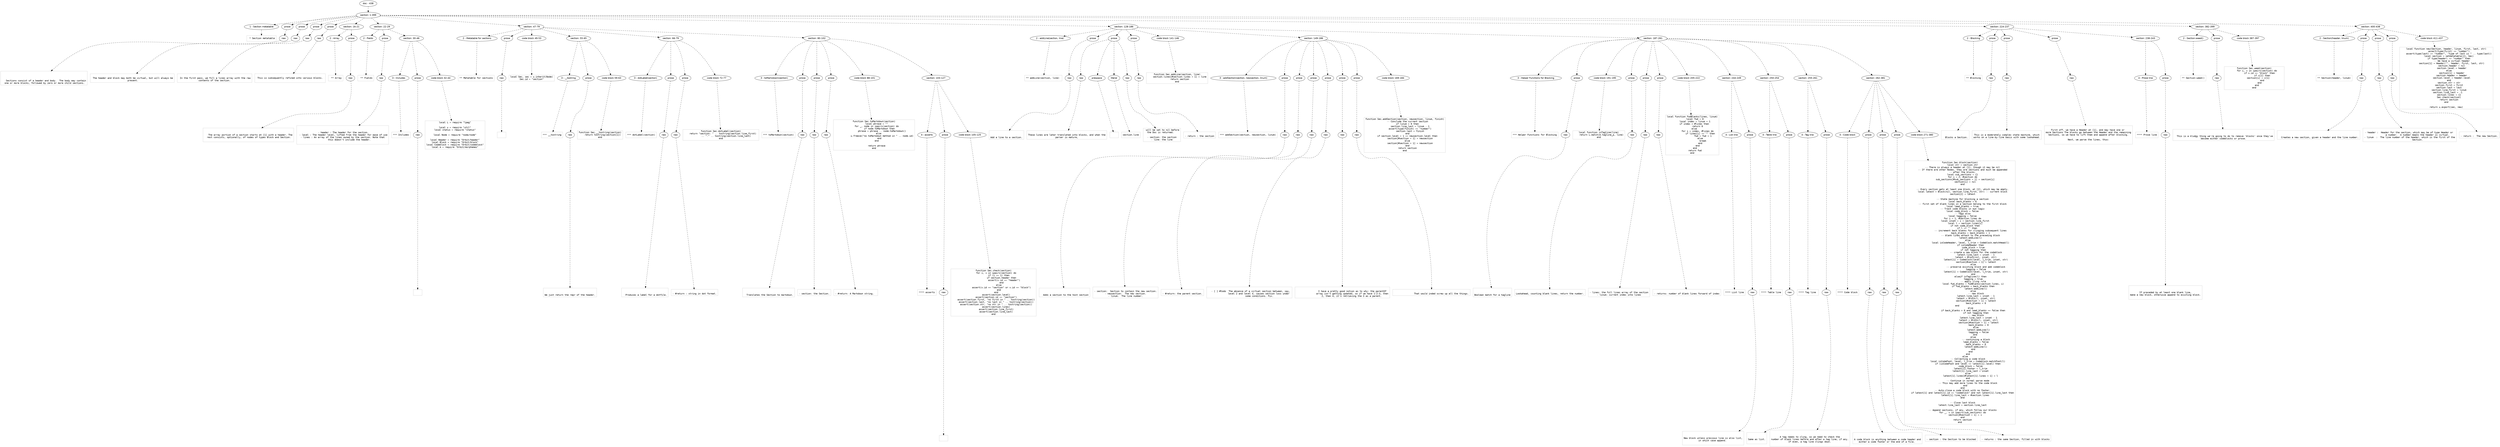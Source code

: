 digraph lpegNode {

node [fontname=Helvetica]
edge [style=dashed]

doc_0 [label="doc - 438"]


doc_0 -> { section_1}
{rank=same; section_1}

section_1 [label="section: 1-399"]


// END RANK doc_0

section_1 -> { header_2 prose_3 prose_4 prose_5 prose_6 section_7 section_8 section_9 section_10 section_11 section_12 section_13}
{rank=same; header_2 prose_3 prose_4 prose_5 prose_6 section_7 section_8 section_9 section_10 section_11 section_12 section_13}

header_2 [label="1 : Section metatable"]

prose_3 [label="prose"]

prose_4 [label="prose"]

prose_5 [label="prose"]

prose_6 [label="prose"]

section_7 [label="section: 16-21"]

section_8 [label="section: 22-29"]

section_9 [label="section: 47-79"]

section_10 [label="section: 128-186"]

section_11 [label="section: 224-237"]

section_12 [label="section: 382-399"]

section_13 [label="section: 400-438"]


// END RANK section_1

header_2 -> leaf_14
leaf_14  [color=Gray,shape=rectangle,fontname=Inconsolata,label=" * Section metatable"]
// END RANK header_2

prose_3 -> { raw_15}
{rank=same; raw_15}

raw_15 [label="raw"]


// END RANK prose_3

raw_15 -> leaf_16
leaf_16  [color=Gray,shape=rectangle,fontname=Inconsolata,label="


   Sections consist of a header and body.  The body may contain
 one or more blocks, followed by zero or more child sections.
"]
// END RANK raw_15

prose_4 -> { raw_17}
{rank=same; raw_17}

raw_17 [label="raw"]


// END RANK prose_4

raw_17 -> leaf_18
leaf_18  [color=Gray,shape=rectangle,fontname=Inconsolata,label="
 The header and block may both be virtual, but will always be
 present.
"]
// END RANK raw_17

prose_5 -> { raw_19}
{rank=same; raw_19}

raw_19 [label="raw"]


// END RANK prose_5

raw_19 -> leaf_20
leaf_20  [color=Gray,shape=rectangle,fontname=Inconsolata,label="
 In the first pass, we fill a lines array with the raw
 contents of the section. 
"]
// END RANK raw_19

prose_6 -> { raw_21}
{rank=same; raw_21}

raw_21 [label="raw"]


// END RANK prose_6

raw_21 -> leaf_22
leaf_22  [color=Gray,shape=rectangle,fontname=Inconsolata,label="
 This is subsequently refined into various blocks. 

"]
// END RANK raw_21

section_7 -> { header_23 prose_24}
{rank=same; header_23 prose_24}

header_23 [label="2 : Array"]

prose_24 [label="prose"]


// END RANK section_7

header_23 -> leaf_25
leaf_25  [color=Gray,shape=rectangle,fontname=Inconsolata,label=" ** Array"]
// END RANK header_23

prose_24 -> { raw_26}
{rank=same; raw_26}

raw_26 [label="raw"]


// END RANK prose_24

raw_26 -> leaf_27
leaf_27  [color=Gray,shape=rectangle,fontname=Inconsolata,label="

   The array portion of a section starts at [1] with a header. The
 rest consists, optionally, of nodes of types Block and Section.

"]
// END RANK raw_26

section_8 -> { header_28 prose_29 section_30}
{rank=same; header_28 prose_29 section_30}

header_28 [label="2 : Fields"]

prose_29 [label="prose"]

section_30 [label="section: 30-46"]


// END RANK section_8

header_28 -> leaf_31
leaf_31  [color=Gray,shape=rectangle,fontname=Inconsolata,label=" ** Fields"]
// END RANK header_28

prose_29 -> { raw_32}
{rank=same; raw_32}

raw_32 [label="raw"]


// END RANK prose_29

raw_32 -> leaf_33
leaf_33  [color=Gray,shape=rectangle,fontname=Inconsolata,label="

 - header : The header for the section.
 - level : The header level, lifted from the header for ease of use
 - lines : An array of the lines owned by the section. Note that 
           this doesn't include the header. 

"]
// END RANK raw_32

section_30 -> { header_34 prose_35 codeblock_36}
{rank=same; header_34 prose_35 codeblock_36}

header_34 [label="3 : Includes"]

prose_35 [label="prose"]

codeblock_36 [label="code block 32-44"]


// END RANK section_30

header_34 -> leaf_37
leaf_37  [color=Gray,shape=rectangle,fontname=Inconsolata,label="*** Includes"]
// END RANK header_34

prose_35 -> { raw_38}
{rank=same; raw_38}

raw_38 [label="raw"]


// END RANK prose_35

raw_38 -> leaf_39
leaf_39  [color=Gray,shape=rectangle,fontname=Inconsolata,label="
"]
// END RANK raw_38

codeblock_36 -> leaf_40
leaf_40  [color=Gray,shape=rectangle,fontname=Inconsolata,label="local L = require \"lpeg\"

local u = require \"util\"
local status = require \"status\"

local Node = require \"node/node\"

local Header = require \"Orbit/header\"
local Block = require \"Orbit/block\"
local Codeblock = require \"Orbit/codeblock\"
local m = require \"Orbit/morphemes\""]
// END RANK codeblock_36

section_9 -> { header_41 prose_42 codeblock_43 section_44 section_45 section_46}
{rank=same; header_41 prose_42 codeblock_43 section_44 section_45 section_46}

header_41 [label="2 : Metatable for sections"]

prose_42 [label="prose"]

codeblock_43 [label="code block 49-53"]

section_44 [label="section: 55-65"]

section_45 [label="section: 66-79"]

section_46 [label="section: 80-102"]


// END RANK section_9

header_41 -> leaf_47
leaf_47  [color=Gray,shape=rectangle,fontname=Inconsolata,label="** Metatable for sections"]
// END RANK header_41

prose_42 -> { raw_48}
{rank=same; raw_48}

raw_48 [label="raw"]


// END RANK prose_42

raw_48 -> leaf_49
leaf_49  [color=Gray,shape=rectangle,fontname=Inconsolata,label="
"]
// END RANK raw_48

codeblock_43 -> leaf_50
leaf_50  [color=Gray,shape=rectangle,fontname=Inconsolata,label="local Sec, sec = u.inherit(Node)
Sec.id = \"section\"
"]
// END RANK codeblock_43

section_44 -> { header_51 prose_52 codeblock_53}
{rank=same; header_51 prose_52 codeblock_53}

header_51 [label="3 : __tostring"]

prose_52 [label="prose"]

codeblock_53 [label="code block 59-63"]


// END RANK section_44

header_51 -> leaf_54
leaf_54  [color=Gray,shape=rectangle,fontname=Inconsolata,label="*** __tostring"]
// END RANK header_51

prose_52 -> { raw_55}
{rank=same; raw_55}

raw_55 [label="raw"]


// END RANK prose_52

raw_55 -> leaf_56
leaf_56  [color=Gray,shape=rectangle,fontname=Inconsolata,label="

We just return the repr of the header.
"]
// END RANK raw_55

codeblock_53 -> leaf_57
leaf_57  [color=Gray,shape=rectangle,fontname=Inconsolata,label="function Sec.__tostring(section)
    return tostring(section[1])
end"]
// END RANK codeblock_53

section_45 -> { header_58 prose_59 prose_60 codeblock_61}
{rank=same; header_58 prose_59 prose_60 codeblock_61}

header_58 [label="3 : dotLabel(section)"]

prose_59 [label="prose"]

prose_60 [label="prose"]

codeblock_61 [label="code block 72-77"]


// END RANK section_45

header_58 -> leaf_62
leaf_62  [color=Gray,shape=rectangle,fontname=Inconsolata,label="*** dotLabel(section)"]
// END RANK header_58

prose_59 -> { raw_63}
{rank=same; raw_63}

raw_63 [label="raw"]


// END RANK prose_59

raw_63 -> leaf_64
leaf_64  [color=Gray,shape=rectangle,fontname=Inconsolata,label="

  Produces a label for a dotfile.
"]
// END RANK raw_63

prose_60 -> { raw_65}
{rank=same; raw_65}

raw_65 [label="raw"]


// END RANK prose_60

raw_65 -> leaf_66
leaf_66  [color=Gray,shape=rectangle,fontname=Inconsolata,label="
- #return : string in dot format.
"]
// END RANK raw_65

codeblock_61 -> leaf_67
leaf_67  [color=Gray,shape=rectangle,fontname=Inconsolata,label="function Sec.dotLabel(section)
    return \"section: \" .. tostring(section.line_first) 
        .. \"-\" .. tostring(section.line_last)
end"]
// END RANK codeblock_61

section_46 -> { header_68 prose_69 prose_70 prose_71 codeblock_72 section_73}
{rank=same; header_68 prose_69 prose_70 prose_71 codeblock_72 section_73}

header_68 [label="3 : toMarkdown(section)"]

prose_69 [label="prose"]

prose_70 [label="prose"]

prose_71 [label="prose"]

codeblock_72 [label="code block 88-101"]

section_73 [label="section: 103-127"]


// END RANK section_46

header_68 -> leaf_74
leaf_74  [color=Gray,shape=rectangle,fontname=Inconsolata,label="*** toMarkdown(section)"]
// END RANK header_68

prose_69 -> { raw_75}
{rank=same; raw_75}

raw_75 [label="raw"]


// END RANK prose_69

raw_75 -> leaf_76
leaf_76  [color=Gray,shape=rectangle,fontname=Inconsolata,label="

  Translates the Section to markdown.
"]
// END RANK raw_75

prose_70 -> { raw_77}
{rank=same; raw_77}

raw_77 [label="raw"]


// END RANK prose_70

raw_77 -> leaf_78
leaf_78  [color=Gray,shape=rectangle,fontname=Inconsolata,label="
- section: the Section.
"]
// END RANK raw_77

prose_71 -> { raw_79}
{rank=same; raw_79}

raw_79 [label="raw"]


// END RANK prose_71

raw_79 -> leaf_80
leaf_80  [color=Gray,shape=rectangle,fontname=Inconsolata,label="
- #return: A Markdown string.  
"]
// END RANK raw_79

codeblock_72 -> leaf_81
leaf_81  [color=Gray,shape=rectangle,fontname=Inconsolata,label="function Sec.toMarkdown(section)
    local phrase = \"\"
    for _, node in ipairs(section) do
        if node.toMarkdown then
            phrase = phrase .. node:toMarkdown()
        else 
            u.freeze(\"no toMarkdown method in \" .. node.id)
        end
    end

    return phrase
end"]
// END RANK codeblock_72

section_73 -> { header_82 prose_83 codeblock_84}
{rank=same; header_82 prose_83 codeblock_84}

header_82 [label="4 : asserts"]

prose_83 [label="prose"]

codeblock_84 [label="code block 105-125"]


// END RANK section_73

header_82 -> leaf_85
leaf_85  [color=Gray,shape=rectangle,fontname=Inconsolata,label="**** asserts"]
// END RANK header_82

prose_83 -> { raw_86}
{rank=same; raw_86}

raw_86 [label="raw"]


// END RANK prose_83

raw_86 -> leaf_87
leaf_87  [color=Gray,shape=rectangle,fontname=Inconsolata,label="
"]
// END RANK raw_86

codeblock_84 -> leaf_88
leaf_88  [color=Gray,shape=rectangle,fontname=Inconsolata,label="function Sec.check(section)
    for i, v in ipairs(section) do
        if (i == 1) then
            if section.header then
                assert(v.id == \"header\")
            end
        else
            assert(v.id == \"section\" or v.id == \"block\")
        end
    end
    assert(section.level)
    assert(section.id == \"section\")
    assert(section.first, \"no first in \" .. tostring(section))
    assert(section.last, \"no last in \" .. tostring(section))
    assert(section.str, \"no str in \" .. tostring(section))
    assert(section.lines)
    assert(section.line_first)
    assert(section.line_last)
end"]
// END RANK codeblock_84

section_10 -> { header_89 prose_90 prose_91 prose_92 codeblock_93 section_94 section_95}
{rank=same; header_89 prose_90 prose_91 prose_92 codeblock_93 section_94 section_95}

header_89 [label="2 : addLine(section, line) "]

prose_90 [label="prose"]

prose_91 [label="prose"]

prose_92 [label="prose"]

codeblock_93 [label="code block 141-146"]

section_94 [label="section: 149-186"]

section_95 [label="section: 187-261"]


// END RANK section_10

header_89 -> leaf_96
leaf_96  [color=Gray,shape=rectangle,fontname=Inconsolata,label="** addLine(section, line) "]
// END RANK header_89

prose_90 -> { raw_97}
{rank=same; raw_97}

raw_97 [label="raw"]


// END RANK prose_90

raw_97 -> leaf_98
leaf_98  [color=Gray,shape=rectangle,fontname=Inconsolata,label="

Add a line to a section.
"]
// END RANK raw_97

prose_91 -> { raw_99 prespace_100 literal_101 raw_102}
{rank=same; raw_99 prespace_100 literal_101 raw_102}

raw_99 [label="raw"]

prespace_100 [label="prespace"]

literal_101 [label="literal"]

raw_102 [label="raw"]


// END RANK prose_91

raw_99 -> leaf_103
leaf_103  [color=Gray,shape=rectangle,fontname=Inconsolata,label="
These lines are later translated into blocks, and when the
parser is mature,"]
// END RANK raw_99

prespace_100 -> leaf_104
leaf_104  [color=Gray,shape=rectangle,fontname=Inconsolata,label=" "]
// END RANK prespace_100

literal_101 -> leaf_105
leaf_105  [color=Gray,shape=rectangle,fontname=Inconsolata,label="section.line"]
// END RANK literal_101

raw_102 -> leaf_106
leaf_106  [color=Gray,shape=rectangle,fontname=Inconsolata,label=" will be set to nil before
the Doc is returned.  
 
- section: the section
- line: the line
"]
// END RANK raw_102

prose_92 -> { raw_107}
{rank=same; raw_107}

raw_107 [label="raw"]


// END RANK prose_92

raw_107 -> leaf_108
leaf_108  [color=Gray,shape=rectangle,fontname=Inconsolata,label="
- return : the section
"]
// END RANK raw_107

codeblock_93 -> leaf_109
leaf_109  [color=Gray,shape=rectangle,fontname=Inconsolata,label="function Sec.addLine(section, line)
    section.lines[#section.lines + 1] = line
    return section
end"]
// END RANK codeblock_93

section_94 -> { header_110 prose_111 prose_112 prose_113 prose_114 prose_115 prose_116 codeblock_117}
{rank=same; header_110 prose_111 prose_112 prose_113 prose_114 prose_115 prose_116 codeblock_117}

header_110 [label="3 : addSection(section, newsection, linum)"]

prose_111 [label="prose"]

prose_112 [label="prose"]

prose_113 [label="prose"]

prose_114 [label="prose"]

prose_115 [label="prose"]

prose_116 [label="prose"]

codeblock_117 [label="code block 169-184"]


// END RANK section_94

header_110 -> leaf_118
leaf_118  [color=Gray,shape=rectangle,fontname=Inconsolata,label="*** addSection(section, newsection, linum)"]
// END RANK header_110

prose_111 -> { raw_119}
{rank=same; raw_119}

raw_119 [label="raw"]


// END RANK prose_111

raw_119 -> leaf_120
leaf_120  [color=Gray,shape=rectangle,fontname=Inconsolata,label="

  Adds a section to the host section
"]
// END RANK raw_119

prose_112 -> { raw_121}
{rank=same; raw_121}

raw_121 [label="raw"]


// END RANK prose_112

raw_121 -> leaf_122
leaf_122  [color=Gray,shape=rectangle,fontname=Inconsolata,label="
- section:  Section to contain the new section.
- newsection:  The new section.
- linum:  The line number.
"]
// END RANK raw_121

prose_113 -> { raw_123}
{rank=same; raw_123}

raw_123 [label="raw"]


// END RANK prose_113

raw_123 -> leaf_124
leaf_124  [color=Gray,shape=rectangle,fontname=Inconsolata,label="
- #return: the parent section.
"]
// END RANK raw_123

prose_114 -> { raw_125}
{rank=same; raw_125}

raw_125 [label="raw"]


// END RANK prose_114

raw_125 -> leaf_126
leaf_126  [color=Gray,shape=rectangle,fontname=Inconsolata,label="
  - [ ] #todo  The absence of a virtual section between, say,
               level 2 and level 4, causes section loss under 
               some conditions. Fix.
"]
// END RANK raw_125

prose_115 -> { raw_127}
{rank=same; raw_127}

raw_127 [label="raw"]


// END RANK prose_115

raw_127 -> leaf_128
leaf_128  [color=Gray,shape=rectangle,fontname=Inconsolata,label="
               I have a pretty good notion as to why: the parentOf
               array isn't getting updated, so if we have 1:2:3, then
               2, then 4, it's retrieving the 3 as a parent. 
"]
// END RANK raw_127

prose_116 -> { raw_129}
{rank=same; raw_129}

raw_129 [label="raw"]


// END RANK prose_116

raw_129 -> leaf_130
leaf_130  [color=Gray,shape=rectangle,fontname=Inconsolata,label="
               That would inded screw up all the things.
"]
// END RANK raw_129

codeblock_117 -> leaf_131
leaf_131  [color=Gray,shape=rectangle,fontname=Inconsolata,label="function Sec.addSection(section, newsection, linum, finish)
    -- Conclude the current section
    if linum > 0 then
        section.line_last = linum - 1
        assert(type(finish) == \"number\")
        section.last = finish
    end
    if section.level + 1 == newsection.level then
        section[#section + 1] = newsection
    else
        section[#section + 1] = newsection
    end
    return section
end"]
// END RANK codeblock_117

section_95 -> { header_132 prose_133 codeblock_134 prose_135 prose_136 prose_137 codeblock_138 section_139 section_140 section_141 section_142}
{rank=same; header_132 prose_133 codeblock_134 prose_135 prose_136 prose_137 codeblock_138 section_139 section_140 section_141 section_142}

header_132 [label="3 : Helper Functions for Blocking"]

prose_133 [label="prose"]

codeblock_134 [label="code block 191-195"]

prose_135 [label="prose"]

prose_136 [label="prose"]

prose_137 [label="prose"]

codeblock_138 [label="code block 205-222"]

section_139 [label="section: 244-249"]

section_140 [label="section: 250-254"]

section_141 [label="section: 255-261"]

section_142 [label="section: 262-381"]


// END RANK section_95

header_132 -> leaf_143
leaf_143  [color=Gray,shape=rectangle,fontname=Inconsolata,label="*** Helper Functions for Blocking"]
// END RANK header_132

prose_133 -> { raw_144}
{rank=same; raw_144}

raw_144 [label="raw"]


// END RANK prose_133

raw_144 -> leaf_145
leaf_145  [color=Gray,shape=rectangle,fontname=Inconsolata,label="

Boolean match for a tagline
"]
// END RANK raw_144

codeblock_134 -> leaf_146
leaf_146  [color=Gray,shape=rectangle,fontname=Inconsolata,label="local function isTagline(line)
    return L.match(m.tagline_p, line)
end"]
// END RANK codeblock_134

prose_135 -> { raw_147}
{rank=same; raw_147}

raw_147 [label="raw"]


// END RANK prose_135

raw_147 -> leaf_148
leaf_148  [color=Gray,shape=rectangle,fontname=Inconsolata,label="
Lookahead, counting blank lines, return the number.
"]
// END RANK raw_147

prose_136 -> { raw_149}
{rank=same; raw_149}

raw_149 [label="raw"]


// END RANK prose_136

raw_149 -> leaf_150
leaf_150  [color=Gray,shape=rectangle,fontname=Inconsolata,label="
- lines: the full lines array of the section
- linum: current index into lines
"]
// END RANK raw_149

prose_137 -> { raw_151}
{rank=same; raw_151}

raw_151 [label="raw"]


// END RANK prose_137

raw_151 -> leaf_152
leaf_152  [color=Gray,shape=rectangle,fontname=Inconsolata,label="
- returns: number of blank lines forward of index
"]
// END RANK raw_151

codeblock_138 -> leaf_153
leaf_153  [color=Gray,shape=rectangle,fontname=Inconsolata,label="local function fwdBlanks(lines, linum)
    local fwd = 0
    local index = linum + 1
    if index > #lines then 
        return 0
    else 
        for i = index, #lines do
            if lines[i] == \"\" then
                fwd = fwd + 1
            else
                break
            end
        end
    end
    return fwd
end"]
// END RANK codeblock_138

section_139 -> { header_154 prose_155}
{rank=same; header_154 prose_155}

header_154 [label="4 : List line"]

prose_155 [label="prose"]


// END RANK section_139

header_154 -> leaf_156
leaf_156  [color=Gray,shape=rectangle,fontname=Inconsolata,label="**** List line"]
// END RANK header_154

prose_155 -> { raw_157}
{rank=same; raw_157}

raw_157 [label="raw"]


// END RANK prose_155

raw_157 -> leaf_158
leaf_158  [color=Gray,shape=rectangle,fontname=Inconsolata,label="

New block unless previous line is also list,
in which case append. 

"]
// END RANK raw_157

section_140 -> { header_159 prose_160}
{rank=same; header_159 prose_160}

header_159 [label="4 : Table line"]

prose_160 [label="prose"]


// END RANK section_140

header_159 -> leaf_161
leaf_161  [color=Gray,shape=rectangle,fontname=Inconsolata,label="**** Table line"]
// END RANK header_159

prose_160 -> { raw_162}
{rank=same; raw_162}

raw_162 [label="raw"]


// END RANK prose_160

raw_162 -> leaf_163
leaf_163  [color=Gray,shape=rectangle,fontname=Inconsolata,label="

Same as list.

"]
// END RANK raw_162

section_141 -> { header_164 prose_165}
{rank=same; header_164 prose_165}

header_164 [label="4 : Tag line "]

prose_165 [label="prose"]


// END RANK section_141

header_164 -> leaf_166
leaf_166  [color=Gray,shape=rectangle,fontname=Inconsolata,label="**** Tag line "]
// END RANK header_164

prose_165 -> { raw_167}
{rank=same; raw_167}

raw_167 [label="raw"]


// END RANK prose_165

raw_167 -> leaf_168
leaf_168  [color=Gray,shape=rectangle,fontname=Inconsolata,label="

A tag needs to cling, so we need to check the
number of blank lines before and after a tag line, if any.
If even, a tag line clings down.

"]
// END RANK raw_167

section_142 -> { header_169 prose_170 prose_171 prose_172 codeblock_173}
{rank=same; header_169 prose_170 prose_171 prose_172 codeblock_173}

header_169 [label="4 : Code block"]

prose_170 [label="prose"]

prose_171 [label="prose"]

prose_172 [label="prose"]

codeblock_173 [label="code block 271-380"]


// END RANK section_142

header_169 -> leaf_174
leaf_174  [color=Gray,shape=rectangle,fontname=Inconsolata,label="**** Code block"]
// END RANK header_169

prose_170 -> { raw_175}
{rank=same; raw_175}

raw_175 [label="raw"]


// END RANK prose_170

raw_175 -> leaf_176
leaf_176  [color=Gray,shape=rectangle,fontname=Inconsolata,label="

A code block is anything between a code header and
either a code footer or the end of a file. 
"]
// END RANK raw_175

prose_171 -> { raw_177}
{rank=same; raw_177}

raw_177 [label="raw"]


// END RANK prose_171

raw_177 -> leaf_178
leaf_178  [color=Gray,shape=rectangle,fontname=Inconsolata,label="
- section : the Section to be blocked
"]
// END RANK raw_177

prose_172 -> { raw_179}
{rank=same; raw_179}

raw_179 [label="raw"]


// END RANK prose_172

raw_179 -> leaf_180
leaf_180  [color=Gray,shape=rectangle,fontname=Inconsolata,label="
- returns : the same Section, filled in with blocks
"]
// END RANK raw_179

codeblock_173 -> leaf_181
leaf_181  [color=Gray,shape=rectangle,fontname=Inconsolata,label="function Sec.block(section)
    local str = section.str
    -- There is always a header at [1], though it may be nil
    -- If there are other Nodes, they are sections and must be appended
    -- after the blocks.
    local sub_sections = {}
    for i = 2, #section do
        sub_sections[#sub_sections + 1] = section[i]
        section[i] = nil
    end

    -- Every section gets at least one block, at [2], which may be empty.
    local latest = Block(nil, section.line_first, str) -- current block
    section[2] = latest

    -- State machine for blocking a section
    local back_blanks = 0
    -- first set of blank lines in a section belong to the first block
    local lead_blanks = true
    -- Track code blocks in own logic
    local code_block = false
    -- Tags also
    local tagging = false
    for i = 1, #section.lines do
        local inset = i + section.line_first
        local l = section.lines[i]
        if not code_block then
            if l == \"\" then 
                -- increment back blanks for clinging subsequent lines
                back_blanks = back_blanks + 1
                -- blank lines attach to the preceding block
                latest:addLine(l)
            else
                local isCodeHeader, level, l_trim = Codeblock.matchHead(l)
                if isCodeHeader then
                    code_block = true
                    if not tagging then
                        -- create a new block for the codeblock
                        latest.line_last = inset - 1
                        latest = Block(nil, inset, str)
                        latest[1] = Codeblock(level, l_trim, inset, str)
                        section[#section + 1] = latest
                    else
                        -- preserve existing block and add codeblock
                        tagging = false
                        latest[1] = Codeblock(level, l_trim, inset, str)
                    end
                elseif isTagline(l) then
                    tagging = true
                    -- apply cling rule
                    local fwd_blanks = fwdBlanks(section.lines, i)
                    if fwd_blanks > back_blanks then
                        latest:addLine(l)
                    else
                        -- new block
                        latest.line_last = inset - 1
                        latest = Block(l, inset, str)
                        section[#section + 1] = latest
                        back_blanks = 0
                    end                        
                else
                    if back_blanks > 0 and lead_blanks == false then
                        if not tagging then
                        -- new block
                            latest.line_last = inset - 1
                            latest = Block(l, inset, str)
                            section[#section + 1] = latest
                            back_blanks = 0
                        else
                            latest:addLine(l)
                            tagging = false
                        end 
                    else
                        -- continuing a block
                        lead_blanks = false
                        back_blanks = 0
                        latest:addLine(l)
                    end
                end
            end
        else
            -- Collecting a code block
            local isCodeFoot, level, l_trim = Codeblock.matchFoot(l)
            if (isCodeFoot and level == latest[1].level) then
                code_block = false
                latest[1].footer = l_trim
                latest[1].line_last = inset
            else
                latest[1].lines[#latest[1].lines + 1] = l
            end
            -- Continue in normal parse mode
            -- This may add more lines to the code block
        end
    end
    -- Auto-close a code block with no footer.
    if latest[1] and latest[1].id == \"codeblock\" and not latest[1].line_last then
        latest[1].line_last = #section.lines
    end

    -- Close last block
    latest.line_last = section.line_last

    -- Append sections, if any, which follow our blocks
    for _, v in ipairs(sub_sections) do
        section[#section + 1] = v
    end
    return section
end"]
// END RANK codeblock_173

section_11 -> { header_182 prose_183 prose_184 prose_185 section_186}
{rank=same; header_182 prose_183 prose_184 prose_185 section_186}

header_182 [label="2 : Blocking"]

prose_183 [label="prose"]

prose_184 [label="prose"]

prose_185 [label="prose"]

section_186 [label="section: 238-243"]


// END RANK section_11

header_182 -> leaf_187
leaf_187  [color=Gray,shape=rectangle,fontname=Inconsolata,label="** Blocking"]
// END RANK header_182

prose_183 -> { raw_188}
{rank=same; raw_188}

raw_188 [label="raw"]


// END RANK prose_183

raw_188 -> leaf_189
leaf_189  [color=Gray,shape=rectangle,fontname=Inconsolata,label="

  Blocks a Section.
"]
// END RANK raw_188

prose_184 -> { raw_190}
{rank=same; raw_190}

raw_190 [label="raw"]


// END RANK prose_184

raw_190 -> leaf_191
leaf_191  [color=Gray,shape=rectangle,fontname=Inconsolata,label="
This is a moderately complex state machine, which
works on a line-by-line basis with some lookahead.
"]
// END RANK raw_190

prose_185 -> { raw_192}
{rank=same; raw_192}

raw_192 [label="raw"]


// END RANK prose_185

raw_192 -> leaf_193
leaf_193  [color=Gray,shape=rectangle,fontname=Inconsolata,label="
First off, we have a Header at [1], and may have one or 
more Sections The blocks go between the Header and the remaining
Sections, so we have to lift them and append after blocking.
 
Next, we parse the lines, thus:

"]
// END RANK raw_192

section_186 -> { header_194 prose_195}
{rank=same; header_194 prose_195}

header_194 [label="4 : Prose line"]

prose_195 [label="prose"]


// END RANK section_186

header_194 -> leaf_196
leaf_196  [color=Gray,shape=rectangle,fontname=Inconsolata,label="**** Prose line"]
// END RANK header_194

prose_195 -> { raw_197}
{rank=same; raw_197}

raw_197 [label="raw"]


// END RANK prose_195

raw_197 -> leaf_198
leaf_198  [color=Gray,shape=rectangle,fontname=Inconsolata,label="

If preceded by at least one blank line,
make a new block, otherwise append to existing block.

"]
// END RANK raw_197

section_12 -> { header_199 prose_200 codeblock_201}
{rank=same; header_199 prose_200 codeblock_201}

header_199 [label="2 : Section:weed()"]

prose_200 [label="prose"]

codeblock_201 [label="code block 387-397"]


// END RANK section_12

header_199 -> leaf_202
leaf_202  [color=Gray,shape=rectangle,fontname=Inconsolata,label="** Section:weed()"]
// END RANK header_199

prose_200 -> { raw_203}
{rank=same; raw_203}

raw_203 [label="raw"]


// END RANK prose_200

raw_203 -> leaf_204
leaf_204  [color=Gray,shape=rectangle,fontname=Inconsolata,label="

  This is a kludgy thing we're going to do to remove 'blocks' once they've
become either codeblocks or prose.
"]
// END RANK raw_203

codeblock_201 -> leaf_205
leaf_205  [color=Gray,shape=rectangle,fontname=Inconsolata,label="function Sec.weed(section)
    for i, v in ipairs(section) do
        if v.id == \"block\" then
            if v[1] then
                section[i] = v[1]          
            end
        end
    end
end"]
// END RANK codeblock_201

section_13 -> { header_206 prose_207 prose_208 prose_209 codeblock_210}
{rank=same; header_206 prose_207 prose_208 prose_209 codeblock_210}

header_206 [label="2 : Section(header, linum)"]

prose_207 [label="prose"]

prose_208 [label="prose"]

prose_209 [label="prose"]

codeblock_210 [label="code block 411-437"]


// END RANK section_13

header_206 -> leaf_211
leaf_211  [color=Gray,shape=rectangle,fontname=Inconsolata,label="** Section(header, linum)"]
// END RANK header_206

prose_207 -> { raw_212}
{rank=same; raw_212}

raw_212 [label="raw"]


// END RANK prose_207

raw_212 -> leaf_213
leaf_213  [color=Gray,shape=rectangle,fontname=Inconsolata,label="

  Creates a new section, given a header and the line number.
"]
// END RANK raw_212

prose_208 -> { raw_214}
{rank=same; raw_214}

raw_214 [label="raw"]


// END RANK prose_208

raw_214 -> leaf_215
leaf_215  [color=Gray,shape=rectangle,fontname=Inconsolata,label="
- header :  Header for the section, which may be of type Header or 
            a number.  A number means the header is virtual.
- linum  :  The line number of the header, which is the first of the
            Section.
"]
// END RANK raw_214

prose_209 -> { raw_216}
{rank=same; raw_216}

raw_216 [label="raw"]


// END RANK prose_209

raw_216 -> leaf_217
leaf_217  [color=Gray,shape=rectangle,fontname=Inconsolata,label="
- return :  The new Section.
"]
// END RANK raw_216

codeblock_210 -> leaf_218
leaf_218  [color=Gray,shape=rectangle,fontname=Inconsolata,label="local function new(Section, header, linum, first, last, str)
    assert(type(first) == \"number\")
    assert(type(last) == \"number\", \"type of last is \" .. type(last))
    local section = setmetatable({}, Sec)
    if type(header) == \"number\" then
        -- We have a virtual header
        section[1] = Header(\"\", header, first, last, str)
        section.header = nil
        section.level = header
    else
        section[1] = header
        section.header = header
        section.level = header.level
    end
    section.str = str
    section.first = first
    section.last = last
    section.line_first = linum
    section.line_last = -1  
    section.lines = {}
    Sec.check(section)
    return section
end

return u.export(sec, new)"]
// END RANK codeblock_210


}
